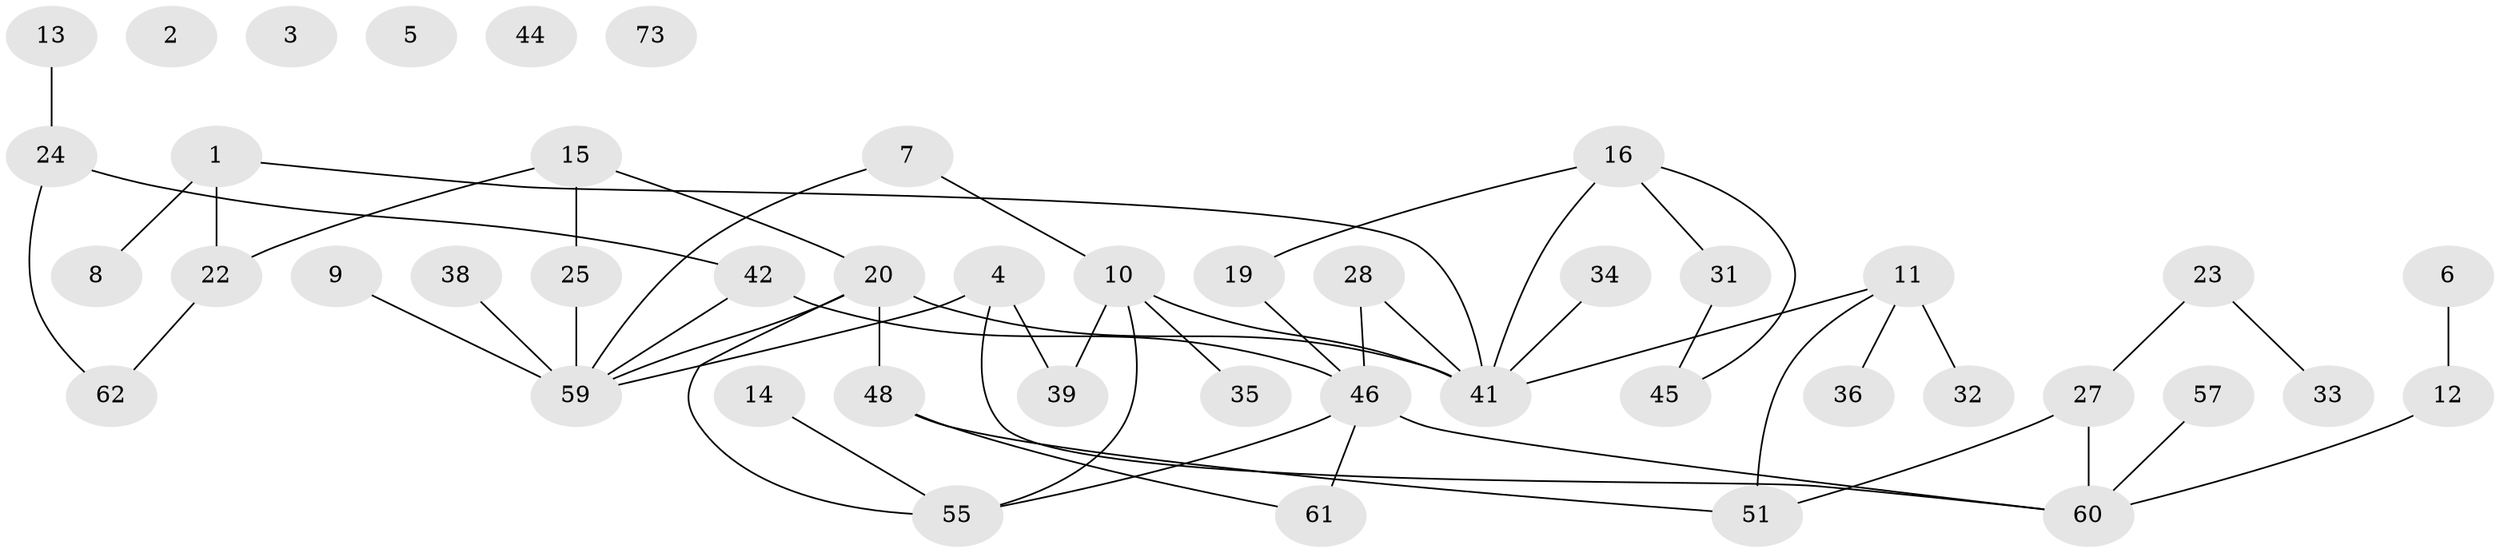 // Generated by graph-tools (version 1.1) at 2025/23/03/03/25 07:23:26]
// undirected, 46 vertices, 54 edges
graph export_dot {
graph [start="1"]
  node [color=gray90,style=filled];
  1 [super="+21"];
  2;
  3;
  4 [super="+50"];
  5 [super="+47"];
  6;
  7 [super="+29"];
  8 [super="+30"];
  9;
  10 [super="+69"];
  11 [super="+56"];
  12 [super="+18"];
  13 [super="+63"];
  14;
  15 [super="+53"];
  16 [super="+17"];
  19;
  20 [super="+66"];
  22 [super="+37"];
  23 [super="+40"];
  24 [super="+26"];
  25 [super="+67"];
  27;
  28 [super="+54"];
  31 [super="+64"];
  32;
  33;
  34;
  35;
  36;
  38;
  39 [super="+58"];
  41 [super="+70"];
  42 [super="+43"];
  44;
  45 [super="+49"];
  46 [super="+52"];
  48 [super="+74"];
  51;
  55 [super="+68"];
  57;
  59 [super="+71"];
  60 [super="+65"];
  61;
  62 [super="+72"];
  73;
  1 -- 41;
  1 -- 22;
  1 -- 8;
  4 -- 39;
  4 -- 60;
  4 -- 59;
  6 -- 12;
  7 -- 59;
  7 -- 10;
  9 -- 59;
  10 -- 39;
  10 -- 35;
  10 -- 55;
  10 -- 41;
  11 -- 32;
  11 -- 41;
  11 -- 51;
  11 -- 36;
  12 -- 60;
  13 -- 24;
  14 -- 55;
  15 -- 25;
  15 -- 22;
  15 -- 20;
  16 -- 45;
  16 -- 31;
  16 -- 41;
  16 -- 19;
  19 -- 46;
  20 -- 41;
  20 -- 48;
  20 -- 59;
  20 -- 55;
  22 -- 62;
  23 -- 33;
  23 -- 27;
  24 -- 42;
  24 -- 62;
  25 -- 59;
  27 -- 51;
  27 -- 60;
  28 -- 41;
  28 -- 46;
  31 -- 45;
  34 -- 41;
  38 -- 59;
  42 -- 59;
  42 -- 46;
  46 -- 60;
  46 -- 61;
  46 -- 55;
  48 -- 51;
  48 -- 61;
  57 -- 60;
}

